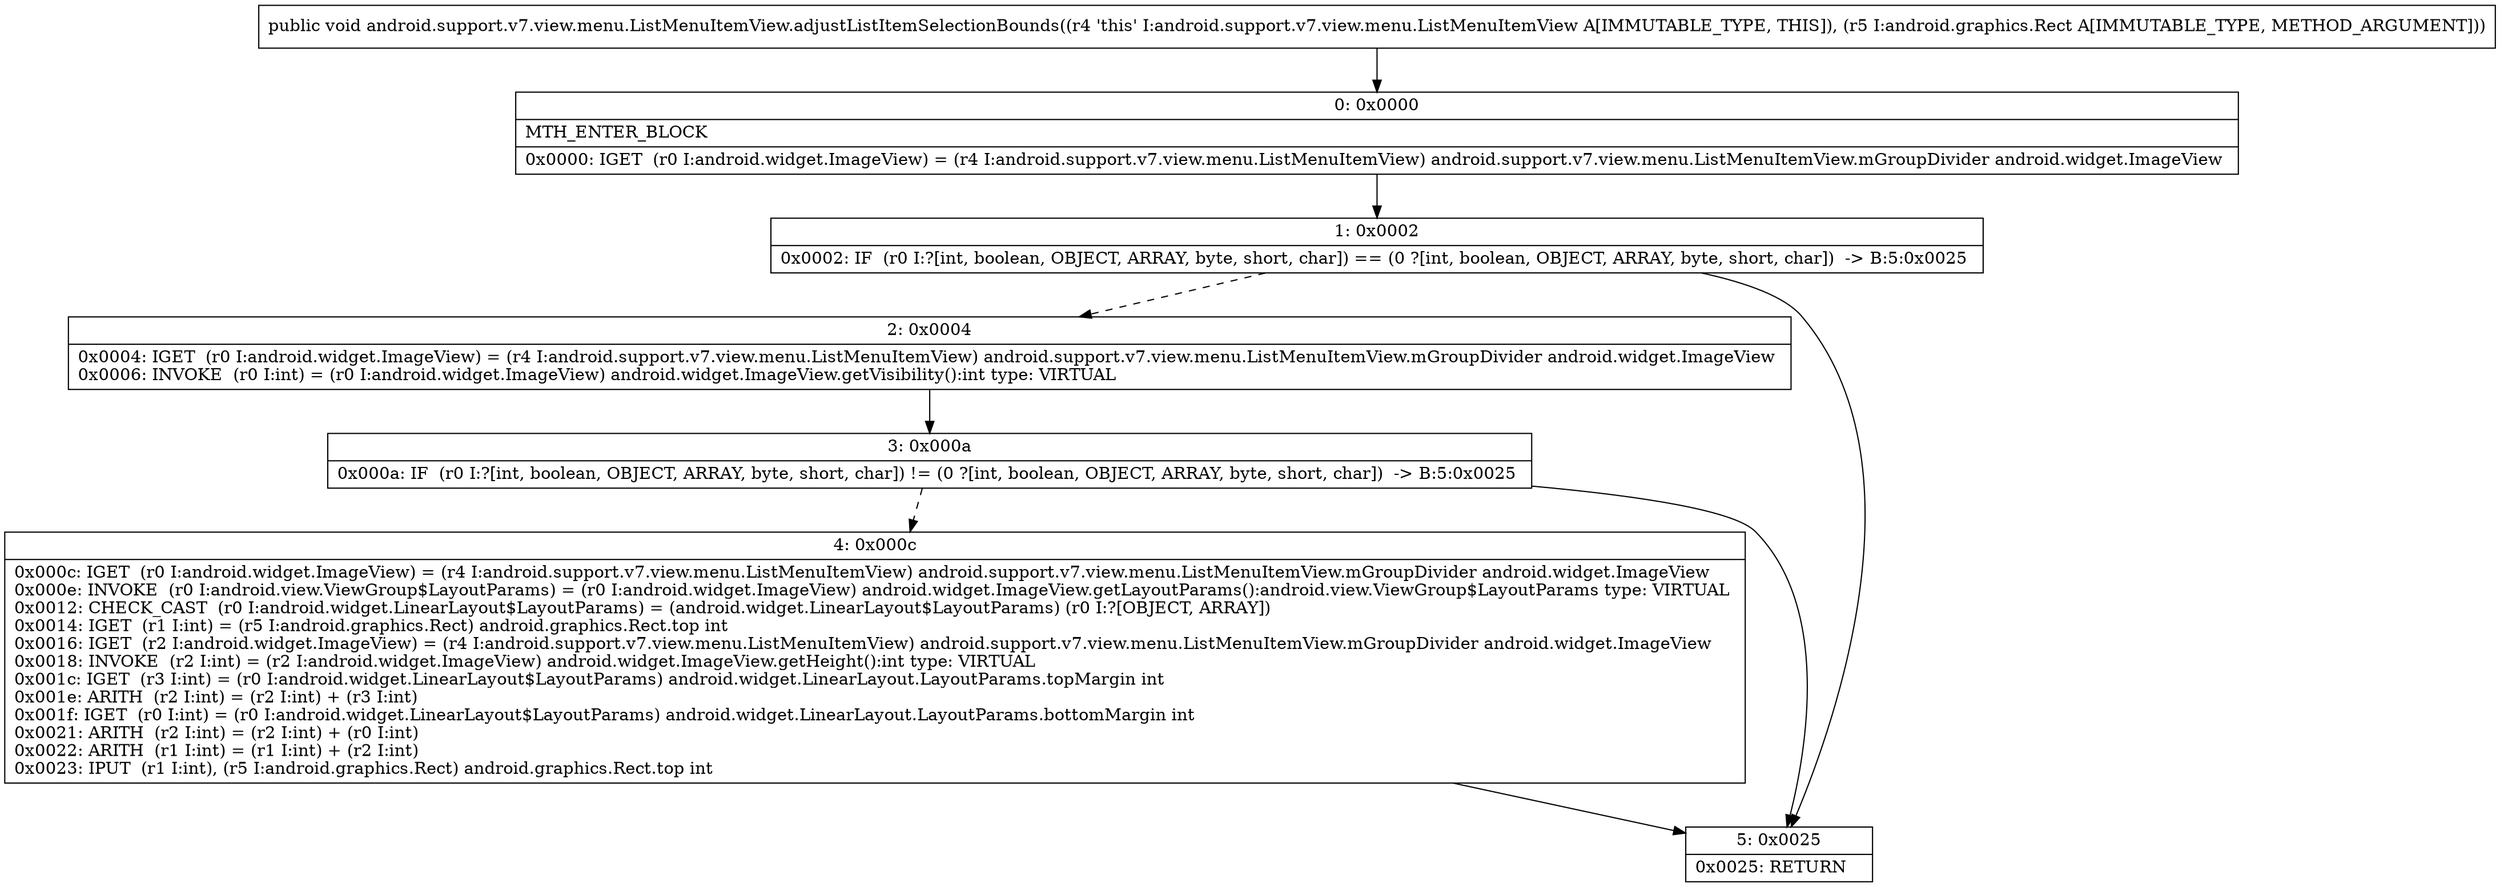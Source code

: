 digraph "CFG forandroid.support.v7.view.menu.ListMenuItemView.adjustListItemSelectionBounds(Landroid\/graphics\/Rect;)V" {
Node_0 [shape=record,label="{0\:\ 0x0000|MTH_ENTER_BLOCK\l|0x0000: IGET  (r0 I:android.widget.ImageView) = (r4 I:android.support.v7.view.menu.ListMenuItemView) android.support.v7.view.menu.ListMenuItemView.mGroupDivider android.widget.ImageView \l}"];
Node_1 [shape=record,label="{1\:\ 0x0002|0x0002: IF  (r0 I:?[int, boolean, OBJECT, ARRAY, byte, short, char]) == (0 ?[int, boolean, OBJECT, ARRAY, byte, short, char])  \-\> B:5:0x0025 \l}"];
Node_2 [shape=record,label="{2\:\ 0x0004|0x0004: IGET  (r0 I:android.widget.ImageView) = (r4 I:android.support.v7.view.menu.ListMenuItemView) android.support.v7.view.menu.ListMenuItemView.mGroupDivider android.widget.ImageView \l0x0006: INVOKE  (r0 I:int) = (r0 I:android.widget.ImageView) android.widget.ImageView.getVisibility():int type: VIRTUAL \l}"];
Node_3 [shape=record,label="{3\:\ 0x000a|0x000a: IF  (r0 I:?[int, boolean, OBJECT, ARRAY, byte, short, char]) != (0 ?[int, boolean, OBJECT, ARRAY, byte, short, char])  \-\> B:5:0x0025 \l}"];
Node_4 [shape=record,label="{4\:\ 0x000c|0x000c: IGET  (r0 I:android.widget.ImageView) = (r4 I:android.support.v7.view.menu.ListMenuItemView) android.support.v7.view.menu.ListMenuItemView.mGroupDivider android.widget.ImageView \l0x000e: INVOKE  (r0 I:android.view.ViewGroup$LayoutParams) = (r0 I:android.widget.ImageView) android.widget.ImageView.getLayoutParams():android.view.ViewGroup$LayoutParams type: VIRTUAL \l0x0012: CHECK_CAST  (r0 I:android.widget.LinearLayout$LayoutParams) = (android.widget.LinearLayout$LayoutParams) (r0 I:?[OBJECT, ARRAY]) \l0x0014: IGET  (r1 I:int) = (r5 I:android.graphics.Rect) android.graphics.Rect.top int \l0x0016: IGET  (r2 I:android.widget.ImageView) = (r4 I:android.support.v7.view.menu.ListMenuItemView) android.support.v7.view.menu.ListMenuItemView.mGroupDivider android.widget.ImageView \l0x0018: INVOKE  (r2 I:int) = (r2 I:android.widget.ImageView) android.widget.ImageView.getHeight():int type: VIRTUAL \l0x001c: IGET  (r3 I:int) = (r0 I:android.widget.LinearLayout$LayoutParams) android.widget.LinearLayout.LayoutParams.topMargin int \l0x001e: ARITH  (r2 I:int) = (r2 I:int) + (r3 I:int) \l0x001f: IGET  (r0 I:int) = (r0 I:android.widget.LinearLayout$LayoutParams) android.widget.LinearLayout.LayoutParams.bottomMargin int \l0x0021: ARITH  (r2 I:int) = (r2 I:int) + (r0 I:int) \l0x0022: ARITH  (r1 I:int) = (r1 I:int) + (r2 I:int) \l0x0023: IPUT  (r1 I:int), (r5 I:android.graphics.Rect) android.graphics.Rect.top int \l}"];
Node_5 [shape=record,label="{5\:\ 0x0025|0x0025: RETURN   \l}"];
MethodNode[shape=record,label="{public void android.support.v7.view.menu.ListMenuItemView.adjustListItemSelectionBounds((r4 'this' I:android.support.v7.view.menu.ListMenuItemView A[IMMUTABLE_TYPE, THIS]), (r5 I:android.graphics.Rect A[IMMUTABLE_TYPE, METHOD_ARGUMENT])) }"];
MethodNode -> Node_0;
Node_0 -> Node_1;
Node_1 -> Node_2[style=dashed];
Node_1 -> Node_5;
Node_2 -> Node_3;
Node_3 -> Node_4[style=dashed];
Node_3 -> Node_5;
Node_4 -> Node_5;
}

